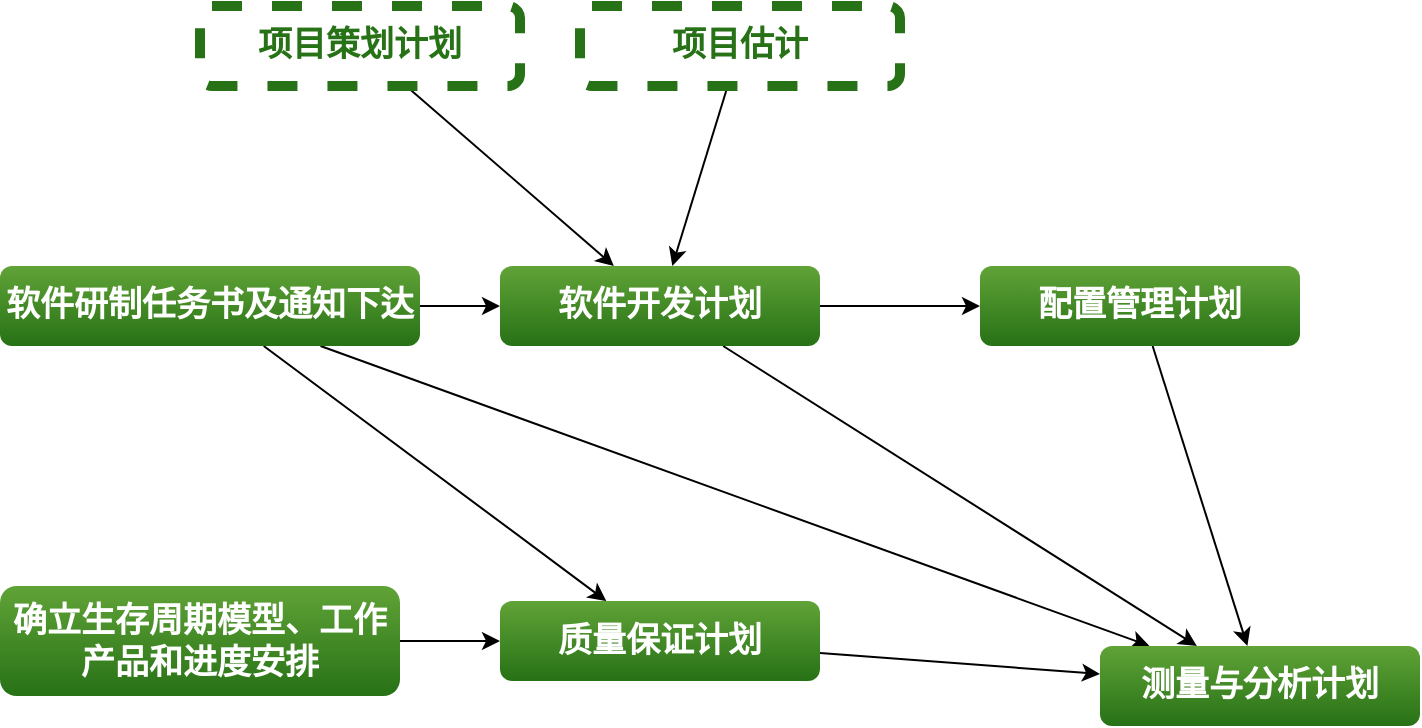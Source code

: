 <mxfile version="14.0.1" type="github">
  <diagram id="piHKIUo1fMsEEpTTjODf" name="Page-1">
    <mxGraphModel dx="981" dy="-2981" grid="1" gridSize="10" guides="1" tooltips="1" connect="1" arrows="1" fold="1" page="1" pageScale="1" pageWidth="827" pageHeight="1169" math="0" shadow="0">
      <root>
        <mxCell id="0" />
        <mxCell id="1" parent="0" />
        <mxCell id="iFp0Jspzjo4-1ObcR2li-6" value="" style="edgeStyle=orthogonalEdgeStyle;rounded=0;orthogonalLoop=1;jettySize=auto;html=1;" edge="1" parent="1" source="iFp0Jspzjo4-1ObcR2li-1" target="iFp0Jspzjo4-1ObcR2li-5">
          <mxGeometry relative="1" as="geometry" />
        </mxCell>
        <mxCell id="iFp0Jspzjo4-1ObcR2li-19" style="edgeStyle=none;rounded=0;orthogonalLoop=1;jettySize=auto;html=1;" edge="1" parent="1" source="iFp0Jspzjo4-1ObcR2li-1" target="iFp0Jspzjo4-1ObcR2li-16">
          <mxGeometry relative="1" as="geometry" />
        </mxCell>
        <mxCell id="iFp0Jspzjo4-1ObcR2li-1" value="&lt;font color=&quot;#ffffff&quot; style=&quot;font-size: 17px&quot;&gt;软件开发计划&lt;/font&gt;" style="rounded=1;whiteSpace=wrap;html=1;gradientColor=#277116;fillColor=#60A337;fontSize=17;strokeColor=none;fontStyle=1" vertex="1" parent="1">
          <mxGeometry x="880" y="3720" width="160" height="40" as="geometry" />
        </mxCell>
        <mxCell id="iFp0Jspzjo4-1ObcR2li-18" style="edgeStyle=none;rounded=0;orthogonalLoop=1;jettySize=auto;html=1;" edge="1" parent="1" source="iFp0Jspzjo4-1ObcR2li-5" target="iFp0Jspzjo4-1ObcR2li-16">
          <mxGeometry relative="1" as="geometry" />
        </mxCell>
        <mxCell id="iFp0Jspzjo4-1ObcR2li-5" value="&lt;font color=&quot;#ffffff&quot; style=&quot;font-size: 17px&quot;&gt;配置管理计划&lt;/font&gt;" style="rounded=1;whiteSpace=wrap;html=1;gradientColor=#277116;fillColor=#60A337;fontSize=17;strokeColor=none;fontStyle=1" vertex="1" parent="1">
          <mxGeometry x="1120" y="3720" width="160" height="40" as="geometry" />
        </mxCell>
        <mxCell id="iFp0Jspzjo4-1ObcR2li-17" style="edgeStyle=none;rounded=0;orthogonalLoop=1;jettySize=auto;html=1;" edge="1" parent="1" source="iFp0Jspzjo4-1ObcR2li-7" target="iFp0Jspzjo4-1ObcR2li-16">
          <mxGeometry relative="1" as="geometry" />
        </mxCell>
        <mxCell id="iFp0Jspzjo4-1ObcR2li-7" value="&lt;font color=&quot;#ffffff&quot; style=&quot;font-size: 17px&quot;&gt;质量保证计划&lt;/font&gt;" style="rounded=1;whiteSpace=wrap;html=1;gradientColor=#277116;fillColor=#60A337;fontSize=17;strokeColor=none;fontStyle=1" vertex="1" parent="1">
          <mxGeometry x="880" y="3887.5" width="160" height="40" as="geometry" />
        </mxCell>
        <mxCell id="iFp0Jspzjo4-1ObcR2li-10" value="" style="edgeStyle=orthogonalEdgeStyle;rounded=0;orthogonalLoop=1;jettySize=auto;html=1;" edge="1" parent="1" source="iFp0Jspzjo4-1ObcR2li-8" target="iFp0Jspzjo4-1ObcR2li-7">
          <mxGeometry relative="1" as="geometry" />
        </mxCell>
        <mxCell id="iFp0Jspzjo4-1ObcR2li-8" value="&lt;font color=&quot;#ffffff&quot; style=&quot;font-size: 17px&quot;&gt;确立生存周期模型、工作产品和进度安排&lt;/font&gt;" style="rounded=1;whiteSpace=wrap;html=1;gradientColor=#277116;fillColor=#60A337;fontSize=17;strokeColor=none;fontStyle=1" vertex="1" parent="1">
          <mxGeometry x="630" y="3880" width="200" height="55" as="geometry" />
        </mxCell>
        <mxCell id="iFp0Jspzjo4-1ObcR2li-12" value="" style="edgeStyle=orthogonalEdgeStyle;rounded=0;orthogonalLoop=1;jettySize=auto;html=1;" edge="1" parent="1" source="iFp0Jspzjo4-1ObcR2li-11" target="iFp0Jspzjo4-1ObcR2li-1">
          <mxGeometry relative="1" as="geometry" />
        </mxCell>
        <mxCell id="iFp0Jspzjo4-1ObcR2li-13" style="rounded=0;orthogonalLoop=1;jettySize=auto;html=1;" edge="1" parent="1" source="iFp0Jspzjo4-1ObcR2li-11" target="iFp0Jspzjo4-1ObcR2li-7">
          <mxGeometry relative="1" as="geometry" />
        </mxCell>
        <mxCell id="iFp0Jspzjo4-1ObcR2li-22" style="edgeStyle=none;rounded=0;orthogonalLoop=1;jettySize=auto;html=1;" edge="1" parent="1" source="iFp0Jspzjo4-1ObcR2li-11" target="iFp0Jspzjo4-1ObcR2li-16">
          <mxGeometry relative="1" as="geometry" />
        </mxCell>
        <mxCell id="iFp0Jspzjo4-1ObcR2li-11" value="&lt;font color=&quot;#ffffff&quot; style=&quot;font-size: 17px&quot;&gt;软件研制任务书及通知下达&lt;/font&gt;" style="rounded=1;whiteSpace=wrap;html=1;gradientColor=#277116;fillColor=#60A337;fontSize=17;strokeColor=none;fontStyle=1" vertex="1" parent="1">
          <mxGeometry x="630" y="3720" width="210" height="40" as="geometry" />
        </mxCell>
        <mxCell id="iFp0Jspzjo4-1ObcR2li-20" style="edgeStyle=none;rounded=0;orthogonalLoop=1;jettySize=auto;html=1;" edge="1" parent="1" source="iFp0Jspzjo4-1ObcR2li-14" target="iFp0Jspzjo4-1ObcR2li-1">
          <mxGeometry relative="1" as="geometry" />
        </mxCell>
        <mxCell id="iFp0Jspzjo4-1ObcR2li-14" value="&lt;font color=&quot;#277116&quot;&gt;项目策划计划&lt;/font&gt;" style="rounded=1;whiteSpace=wrap;html=1;fontSize=17;fontStyle=1;strokeWidth=5;dashed=1;strokeColor=#277116;" vertex="1" parent="1">
          <mxGeometry x="730" y="3590" width="160" height="40" as="geometry" />
        </mxCell>
        <mxCell id="iFp0Jspzjo4-1ObcR2li-21" style="edgeStyle=none;rounded=0;orthogonalLoop=1;jettySize=auto;html=1;" edge="1" parent="1" source="iFp0Jspzjo4-1ObcR2li-15" target="iFp0Jspzjo4-1ObcR2li-1">
          <mxGeometry relative="1" as="geometry" />
        </mxCell>
        <mxCell id="iFp0Jspzjo4-1ObcR2li-15" value="&lt;font color=&quot;#277116&quot;&gt;项目估计&lt;/font&gt;" style="rounded=1;whiteSpace=wrap;html=1;fontSize=17;fontStyle=1;strokeWidth=5;dashed=1;strokeColor=#277116;" vertex="1" parent="1">
          <mxGeometry x="920" y="3590" width="160" height="40" as="geometry" />
        </mxCell>
        <mxCell id="iFp0Jspzjo4-1ObcR2li-16" value="&lt;font color=&quot;#ffffff&quot;&gt;测量与分析计划&lt;/font&gt;" style="rounded=1;whiteSpace=wrap;html=1;gradientColor=#277116;fillColor=#60A337;fontSize=17;strokeColor=none;fontStyle=1" vertex="1" parent="1">
          <mxGeometry x="1180" y="3910" width="160" height="40" as="geometry" />
        </mxCell>
      </root>
    </mxGraphModel>
  </diagram>
</mxfile>
